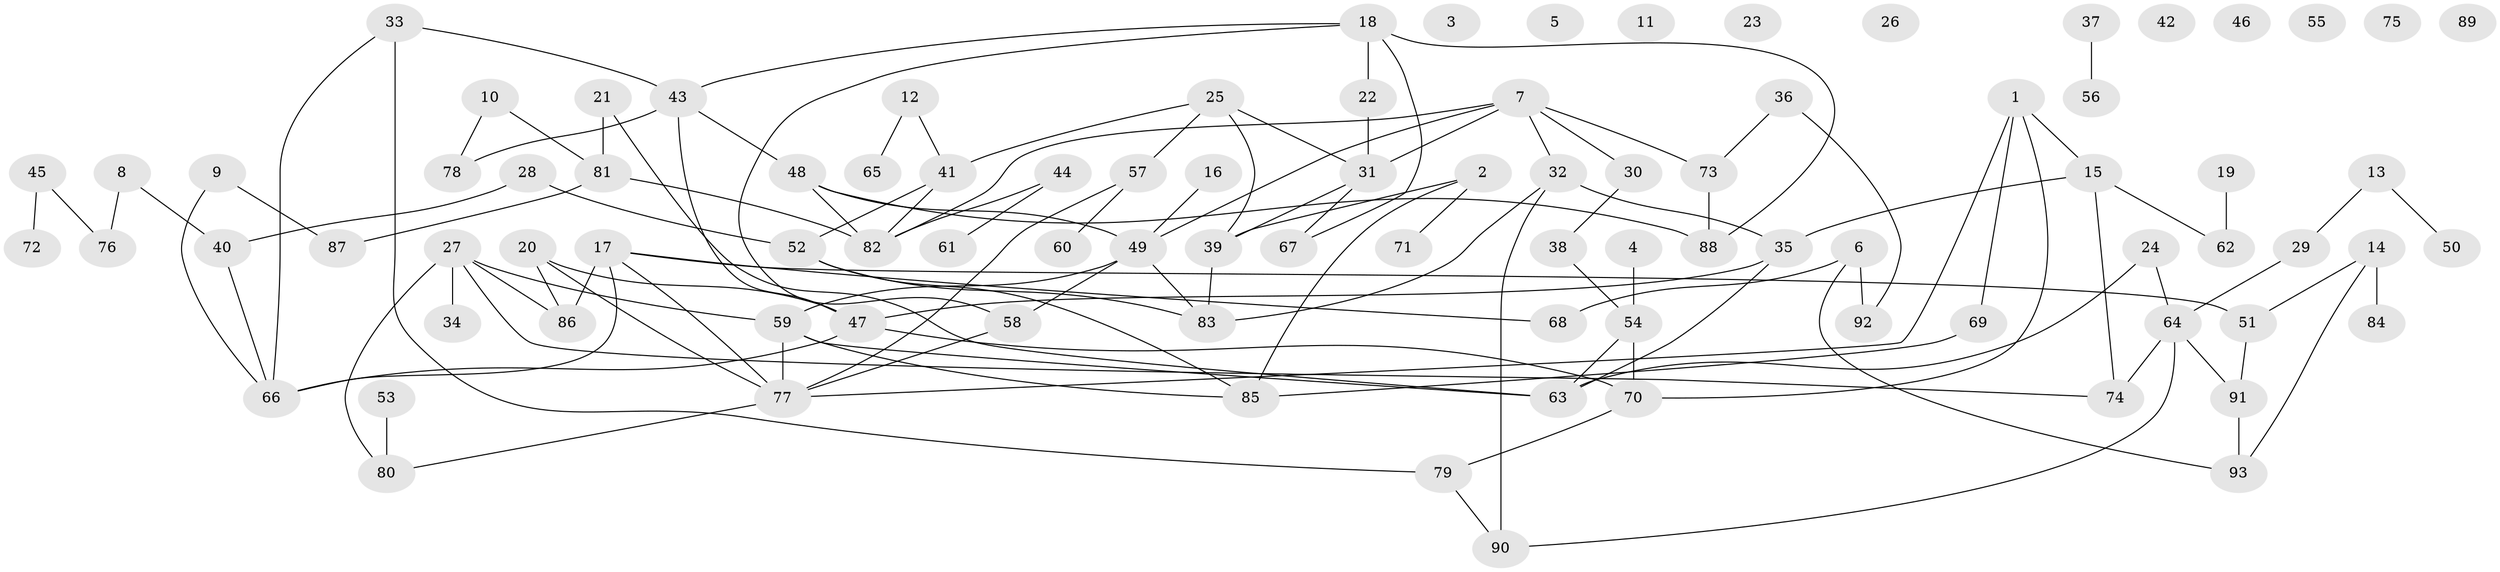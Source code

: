 // coarse degree distribution, {8: 0.05555555555555555, 11: 0.05555555555555555, 3: 0.3333333333333333, 1: 0.2222222222222222, 4: 0.1111111111111111, 5: 0.05555555555555555, 2: 0.16666666666666666}
// Generated by graph-tools (version 1.1) at 2025/48/03/04/25 22:48:33]
// undirected, 93 vertices, 122 edges
graph export_dot {
  node [color=gray90,style=filled];
  1;
  2;
  3;
  4;
  5;
  6;
  7;
  8;
  9;
  10;
  11;
  12;
  13;
  14;
  15;
  16;
  17;
  18;
  19;
  20;
  21;
  22;
  23;
  24;
  25;
  26;
  27;
  28;
  29;
  30;
  31;
  32;
  33;
  34;
  35;
  36;
  37;
  38;
  39;
  40;
  41;
  42;
  43;
  44;
  45;
  46;
  47;
  48;
  49;
  50;
  51;
  52;
  53;
  54;
  55;
  56;
  57;
  58;
  59;
  60;
  61;
  62;
  63;
  64;
  65;
  66;
  67;
  68;
  69;
  70;
  71;
  72;
  73;
  74;
  75;
  76;
  77;
  78;
  79;
  80;
  81;
  82;
  83;
  84;
  85;
  86;
  87;
  88;
  89;
  90;
  91;
  92;
  93;
  1 -- 15;
  1 -- 69;
  1 -- 70;
  1 -- 77;
  2 -- 39;
  2 -- 71;
  2 -- 85;
  4 -- 54;
  6 -- 68;
  6 -- 92;
  6 -- 93;
  7 -- 30;
  7 -- 31;
  7 -- 32;
  7 -- 49;
  7 -- 73;
  7 -- 82;
  8 -- 40;
  8 -- 76;
  9 -- 66;
  9 -- 87;
  10 -- 78;
  10 -- 81;
  12 -- 41;
  12 -- 65;
  13 -- 29;
  13 -- 50;
  14 -- 51;
  14 -- 84;
  14 -- 93;
  15 -- 35;
  15 -- 62;
  15 -- 74;
  16 -- 49;
  17 -- 51;
  17 -- 66;
  17 -- 68;
  17 -- 77;
  17 -- 86;
  18 -- 22;
  18 -- 43;
  18 -- 58;
  18 -- 67;
  18 -- 88;
  19 -- 62;
  20 -- 47;
  20 -- 77;
  20 -- 86;
  21 -- 63;
  21 -- 81;
  22 -- 31;
  24 -- 63;
  24 -- 64;
  25 -- 31;
  25 -- 39;
  25 -- 41;
  25 -- 57;
  27 -- 34;
  27 -- 59;
  27 -- 74;
  27 -- 80;
  27 -- 86;
  28 -- 40;
  28 -- 52;
  29 -- 64;
  30 -- 38;
  31 -- 39;
  31 -- 67;
  32 -- 35;
  32 -- 83;
  32 -- 90;
  33 -- 43;
  33 -- 66;
  33 -- 79;
  35 -- 47;
  35 -- 63;
  36 -- 73;
  36 -- 92;
  37 -- 56;
  38 -- 54;
  39 -- 83;
  40 -- 66;
  41 -- 52;
  41 -- 82;
  43 -- 47;
  43 -- 48;
  43 -- 78;
  44 -- 61;
  44 -- 82;
  45 -- 72;
  45 -- 76;
  47 -- 66;
  47 -- 70;
  48 -- 49;
  48 -- 82;
  48 -- 88;
  49 -- 58;
  49 -- 59;
  49 -- 83;
  51 -- 91;
  52 -- 83;
  52 -- 85;
  53 -- 80;
  54 -- 63;
  54 -- 70;
  57 -- 60;
  57 -- 77;
  58 -- 77;
  59 -- 63;
  59 -- 77;
  59 -- 85;
  64 -- 74;
  64 -- 90;
  64 -- 91;
  69 -- 85;
  70 -- 79;
  73 -- 88;
  77 -- 80;
  79 -- 90;
  81 -- 82;
  81 -- 87;
  91 -- 93;
}
